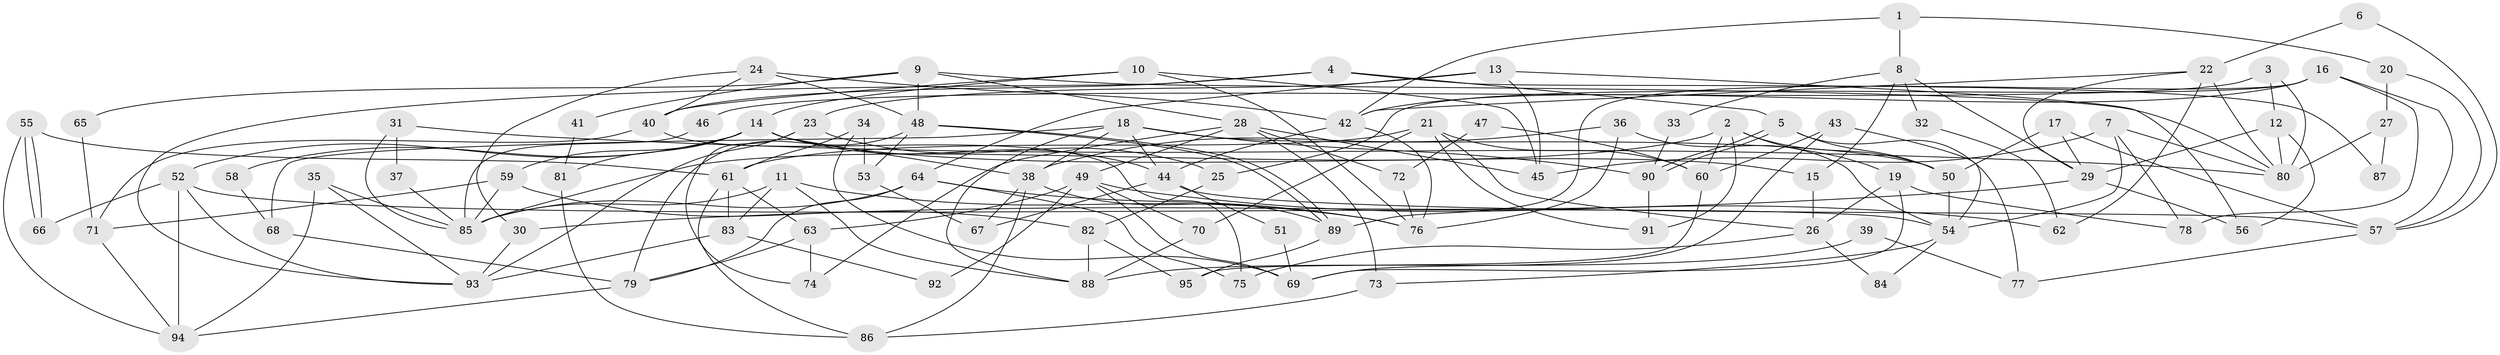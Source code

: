 // Generated by graph-tools (version 1.1) at 2025/35/03/09/25 02:35:56]
// undirected, 95 vertices, 190 edges
graph export_dot {
graph [start="1"]
  node [color=gray90,style=filled];
  1;
  2;
  3;
  4;
  5;
  6;
  7;
  8;
  9;
  10;
  11;
  12;
  13;
  14;
  15;
  16;
  17;
  18;
  19;
  20;
  21;
  22;
  23;
  24;
  25;
  26;
  27;
  28;
  29;
  30;
  31;
  32;
  33;
  34;
  35;
  36;
  37;
  38;
  39;
  40;
  41;
  42;
  43;
  44;
  45;
  46;
  47;
  48;
  49;
  50;
  51;
  52;
  53;
  54;
  55;
  56;
  57;
  58;
  59;
  60;
  61;
  62;
  63;
  64;
  65;
  66;
  67;
  68;
  69;
  70;
  71;
  72;
  73;
  74;
  75;
  76;
  77;
  78;
  79;
  80;
  81;
  82;
  83;
  84;
  85;
  86;
  87;
  88;
  89;
  90;
  91;
  92;
  93;
  94;
  95;
  1 -- 8;
  1 -- 42;
  1 -- 20;
  2 -- 19;
  2 -- 85;
  2 -- 50;
  2 -- 60;
  2 -- 91;
  3 -- 80;
  3 -- 12;
  3 -- 46;
  4 -- 40;
  4 -- 5;
  4 -- 87;
  4 -- 93;
  5 -- 50;
  5 -- 90;
  5 -- 90;
  5 -- 77;
  6 -- 22;
  6 -- 57;
  7 -- 54;
  7 -- 45;
  7 -- 78;
  7 -- 80;
  8 -- 15;
  8 -- 29;
  8 -- 32;
  8 -- 33;
  9 -- 28;
  9 -- 48;
  9 -- 41;
  9 -- 65;
  9 -- 80;
  10 -- 14;
  10 -- 45;
  10 -- 40;
  10 -- 76;
  11 -- 83;
  11 -- 76;
  11 -- 85;
  11 -- 88;
  12 -- 29;
  12 -- 80;
  12 -- 56;
  13 -- 64;
  13 -- 23;
  13 -- 45;
  13 -- 56;
  14 -- 59;
  14 -- 44;
  14 -- 15;
  14 -- 38;
  14 -- 52;
  14 -- 58;
  14 -- 81;
  15 -- 26;
  16 -- 89;
  16 -- 42;
  16 -- 25;
  16 -- 57;
  16 -- 78;
  17 -- 29;
  17 -- 50;
  17 -- 57;
  18 -- 38;
  18 -- 50;
  18 -- 44;
  18 -- 68;
  18 -- 88;
  18 -- 90;
  19 -- 78;
  19 -- 26;
  19 -- 69;
  20 -- 57;
  20 -- 27;
  21 -- 91;
  21 -- 60;
  21 -- 26;
  21 -- 61;
  21 -- 70;
  22 -- 80;
  22 -- 29;
  22 -- 42;
  22 -- 62;
  23 -- 25;
  23 -- 93;
  23 -- 74;
  24 -- 42;
  24 -- 48;
  24 -- 30;
  24 -- 40;
  25 -- 82;
  26 -- 75;
  26 -- 84;
  27 -- 80;
  27 -- 87;
  28 -- 49;
  28 -- 73;
  28 -- 45;
  28 -- 72;
  28 -- 74;
  29 -- 30;
  29 -- 56;
  30 -- 93;
  31 -- 85;
  31 -- 80;
  31 -- 37;
  32 -- 62;
  33 -- 90;
  34 -- 61;
  34 -- 69;
  34 -- 53;
  35 -- 94;
  35 -- 85;
  35 -- 93;
  36 -- 38;
  36 -- 76;
  36 -- 54;
  37 -- 85;
  38 -- 67;
  38 -- 86;
  38 -- 89;
  39 -- 77;
  39 -- 88;
  40 -- 71;
  40 -- 75;
  41 -- 81;
  42 -- 44;
  42 -- 76;
  43 -- 54;
  43 -- 69;
  43 -- 60;
  44 -- 57;
  44 -- 51;
  44 -- 67;
  46 -- 85;
  47 -- 72;
  47 -- 60;
  48 -- 89;
  48 -- 89;
  48 -- 79;
  48 -- 53;
  49 -- 70;
  49 -- 63;
  49 -- 62;
  49 -- 69;
  49 -- 92;
  50 -- 54;
  51 -- 69;
  52 -- 93;
  52 -- 54;
  52 -- 66;
  52 -- 94;
  53 -- 67;
  54 -- 73;
  54 -- 84;
  55 -- 66;
  55 -- 66;
  55 -- 61;
  55 -- 94;
  57 -- 77;
  58 -- 68;
  59 -- 82;
  59 -- 71;
  59 -- 85;
  60 -- 95;
  61 -- 63;
  61 -- 83;
  61 -- 86;
  63 -- 79;
  63 -- 74;
  64 -- 85;
  64 -- 76;
  64 -- 75;
  64 -- 79;
  65 -- 71;
  68 -- 79;
  70 -- 88;
  71 -- 94;
  72 -- 76;
  73 -- 86;
  79 -- 94;
  81 -- 86;
  82 -- 88;
  82 -- 95;
  83 -- 93;
  83 -- 92;
  89 -- 95;
  90 -- 91;
}
